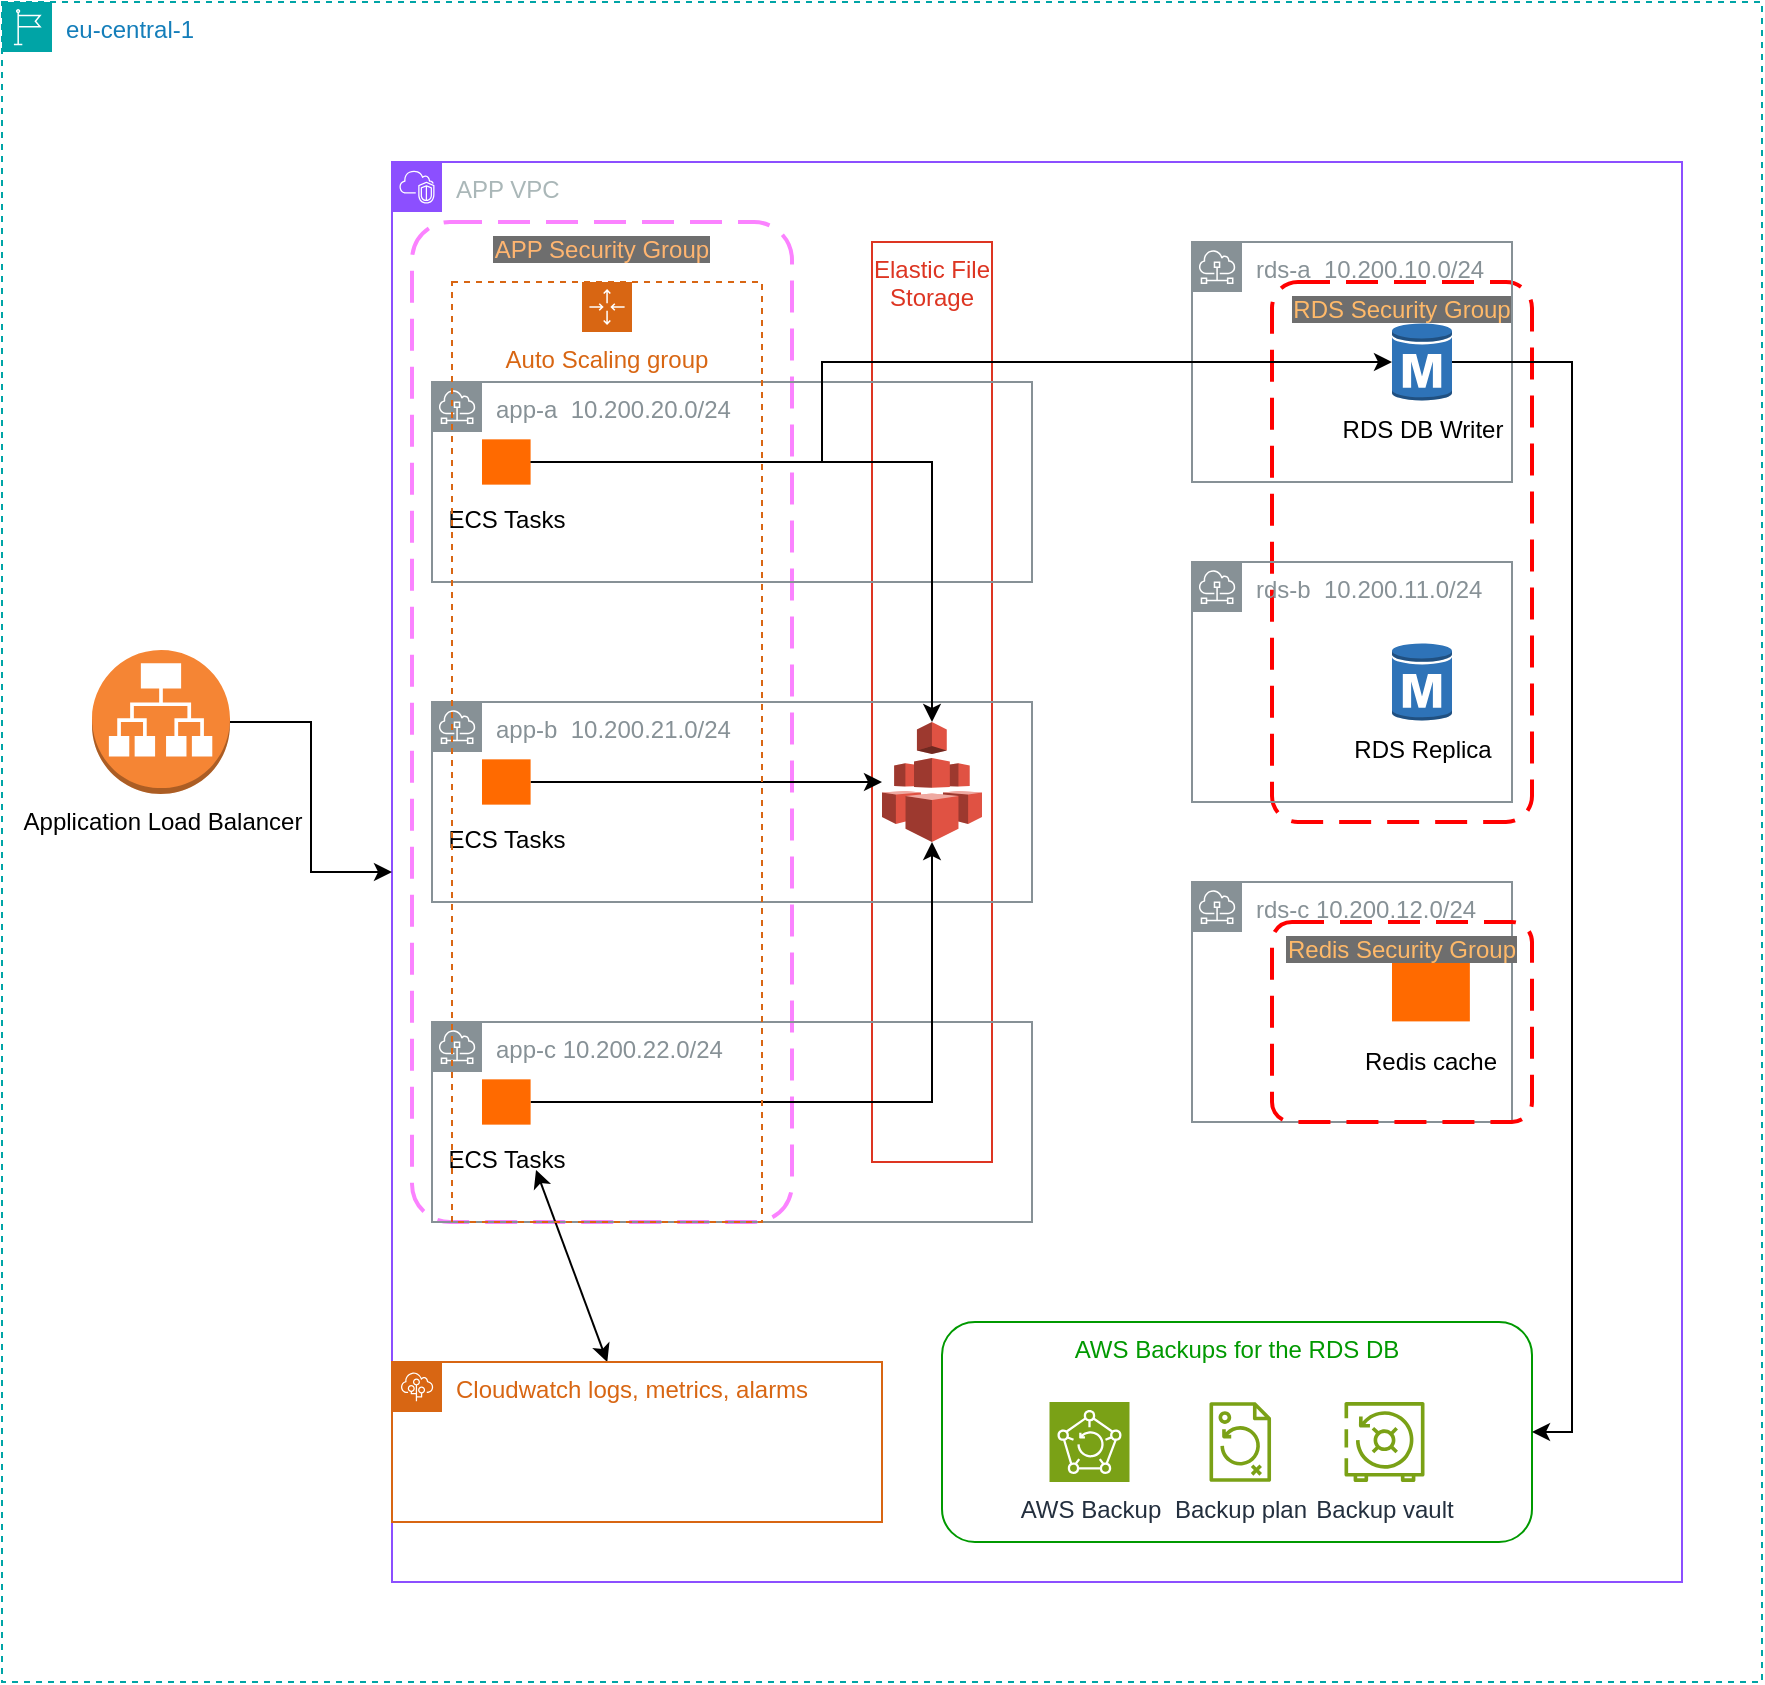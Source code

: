 <mxfile version="25.0.2">
  <diagram name="Page-1" id="fLFD-geei8xFGMf8-HyF">
    <mxGraphModel dx="1803" dy="1056" grid="1" gridSize="10" guides="1" tooltips="1" connect="1" arrows="1" fold="1" page="1" pageScale="1" pageWidth="850" pageHeight="1100" math="0" shadow="0">
      <root>
        <mxCell id="0" />
        <mxCell id="1" parent="0" />
        <mxCell id="4HJ_1CUAeN2-ULVP7Vei-25" value="APP Security Group" style="rounded=1;arcSize=10;dashed=1;strokeColor=#FB82FF;fillColor=none;gradientColor=none;dashPattern=8 4;strokeWidth=2;verticalAlign=top;fontColor=#FFB570;labelBackgroundColor=#6E6E6E;" parent="1" vertex="1">
          <mxGeometry x="245" y="150" width="190" height="500" as="geometry" />
        </mxCell>
        <mxCell id="4HJ_1CUAeN2-ULVP7Vei-1" value="eu-central-1" style="points=[[0,0],[0.25,0],[0.5,0],[0.75,0],[1,0],[1,0.25],[1,0.5],[1,0.75],[1,1],[0.75,1],[0.5,1],[0.25,1],[0,1],[0,0.75],[0,0.5],[0,0.25]];outlineConnect=0;gradientColor=none;html=1;whiteSpace=wrap;fontSize=12;fontStyle=0;container=0;pointerEvents=0;collapsible=0;recursiveResize=0;shape=mxgraph.aws4.group;grIcon=mxgraph.aws4.group_region;strokeColor=#00A4A6;fillColor=none;verticalAlign=top;align=left;spacingLeft=30;fontColor=#147EBA;dashed=1;" parent="1" vertex="1">
          <mxGeometry x="40" y="40" width="880" height="840" as="geometry" />
        </mxCell>
        <mxCell id="baAT_ktDrLNEHmpY2uOX-5" value="" style="endArrow=classic;startArrow=classic;html=1;rounded=0;" edge="1" parent="1" source="baAT_ktDrLNEHmpY2uOX-4">
          <mxGeometry width="50" height="50" relative="1" as="geometry">
            <mxPoint x="640" y="630" as="sourcePoint" />
            <mxPoint x="307" y="624" as="targetPoint" />
          </mxGeometry>
        </mxCell>
        <mxCell id="4HJ_1CUAeN2-ULVP7Vei-2" value="APP VPC" style="points=[[0,0],[0.25,0],[0.5,0],[0.75,0],[1,0],[1,0.25],[1,0.5],[1,0.75],[1,1],[0.75,1],[0.5,1],[0.25,1],[0,1],[0,0.75],[0,0.5],[0,0.25]];outlineConnect=0;gradientColor=none;html=1;whiteSpace=wrap;fontSize=12;fontStyle=0;container=0;pointerEvents=0;collapsible=0;recursiveResize=0;shape=mxgraph.aws4.group;grIcon=mxgraph.aws4.group_vpc2;strokeColor=#8C4FFF;fillColor=none;verticalAlign=top;align=left;spacingLeft=30;fontColor=#AAB7B8;dashed=0;" parent="1" vertex="1">
          <mxGeometry x="235" y="120" width="645" height="710" as="geometry" />
        </mxCell>
        <mxCell id="baAT_ktDrLNEHmpY2uOX-7" style="edgeStyle=orthogonalEdgeStyle;rounded=0;orthogonalLoop=1;jettySize=auto;html=1;" edge="1" parent="1" source="4HJ_1CUAeN2-ULVP7Vei-33" target="4HJ_1CUAeN2-ULVP7Vei-2">
          <mxGeometry relative="1" as="geometry" />
        </mxCell>
        <mxCell id="4HJ_1CUAeN2-ULVP7Vei-33" value="Application Load Balancer" style="outlineConnect=0;dashed=0;verticalLabelPosition=bottom;verticalAlign=top;align=center;html=1;shape=mxgraph.aws3.application_load_balancer;fillColor=#F58534;gradientColor=none;" parent="1" vertex="1">
          <mxGeometry x="85" y="364" width="69" height="72" as="geometry" />
        </mxCell>
        <mxCell id="baAT_ktDrLNEHmpY2uOX-4" value="Cloudwatch logs, metrics, alarms&lt;div&gt;&lt;br&gt;&lt;/div&gt;" style="points=[[0,0],[0.25,0],[0.5,0],[0.75,0],[1,0],[1,0.25],[1,0.5],[1,0.75],[1,1],[0.75,1],[0.5,1],[0.25,1],[0,1],[0,0.75],[0,0.5],[0,0.25]];outlineConnect=0;gradientColor=none;html=1;whiteSpace=wrap;fontSize=12;fontStyle=0;container=1;pointerEvents=0;collapsible=0;recursiveResize=0;shape=mxgraph.aws4.group;grIcon=mxgraph.aws4.group_elastic_beanstalk;strokeColor=#D86613;fillColor=none;verticalAlign=top;align=left;spacingLeft=30;fontColor=#D86613;dashed=0;" vertex="1" parent="1">
          <mxGeometry x="235" y="720" width="245" height="80" as="geometry" />
        </mxCell>
        <mxCell id="baAT_ktDrLNEHmpY2uOX-6" style="edgeStyle=orthogonalEdgeStyle;rounded=0;orthogonalLoop=1;jettySize=auto;html=1;exitX=0.5;exitY=1;exitDx=0;exitDy=0;" edge="1" parent="1" source="baAT_ktDrLNEHmpY2uOX-4" target="baAT_ktDrLNEHmpY2uOX-4">
          <mxGeometry relative="1" as="geometry" />
        </mxCell>
        <mxCell id="4HJ_1CUAeN2-ULVP7Vei-18" value="Elastic File Storage" style="fillColor=none;strokeColor=#DD3522;verticalAlign=top;fontStyle=0;fontColor=#DD3522;whiteSpace=wrap;html=1;" parent="1" vertex="1">
          <mxGeometry x="475" y="160" width="60" height="460" as="geometry" />
        </mxCell>
        <mxCell id="4HJ_1CUAeN2-ULVP7Vei-9" value="app-a&amp;nbsp;&amp;nbsp;10.200.20.0/24" style="sketch=0;outlineConnect=0;gradientColor=none;html=1;whiteSpace=wrap;fontSize=12;fontStyle=0;shape=mxgraph.aws4.group;grIcon=mxgraph.aws4.group_subnet;strokeColor=#879196;fillColor=none;verticalAlign=top;align=left;spacingLeft=30;fontColor=#879196;dashed=0;" parent="1" vertex="1">
          <mxGeometry x="255" y="230" width="300" height="100" as="geometry" />
        </mxCell>
        <mxCell id="4HJ_1CUAeN2-ULVP7Vei-8" value="app-b&amp;nbsp;&amp;nbsp;10.200.21.0/24" style="sketch=0;outlineConnect=0;gradientColor=none;html=1;whiteSpace=wrap;fontSize=12;fontStyle=0;shape=mxgraph.aws4.group;grIcon=mxgraph.aws4.group_subnet;strokeColor=#879196;fillColor=none;verticalAlign=top;align=left;spacingLeft=30;fontColor=#879196;dashed=0;" parent="1" vertex="1">
          <mxGeometry x="255" y="390" width="300" height="100" as="geometry" />
        </mxCell>
        <mxCell id="4HJ_1CUAeN2-ULVP7Vei-7" value="app-c&amp;nbsp;10.200.22.0/24" style="sketch=0;outlineConnect=0;gradientColor=none;html=1;whiteSpace=wrap;fontSize=12;fontStyle=0;shape=mxgraph.aws4.group;grIcon=mxgraph.aws4.group_subnet;strokeColor=#879196;fillColor=none;verticalAlign=top;align=left;spacingLeft=30;fontColor=#879196;dashed=0;" parent="1" vertex="1">
          <mxGeometry x="255" y="550" width="300" height="100" as="geometry" />
        </mxCell>
        <mxCell id="4HJ_1CUAeN2-ULVP7Vei-17" value="" style="outlineConnect=0;dashed=0;verticalLabelPosition=bottom;verticalAlign=top;align=center;html=1;shape=mxgraph.aws3.efs;fillColor=#E05243;gradientColor=none;" parent="1" vertex="1">
          <mxGeometry x="480" y="400" width="50" height="60" as="geometry" />
        </mxCell>
        <mxCell id="4HJ_1CUAeN2-ULVP7Vei-23" style="edgeStyle=orthogonalEdgeStyle;rounded=0;orthogonalLoop=1;jettySize=auto;html=1;" parent="1" source="4HJ_1CUAeN2-ULVP7Vei-19" target="4HJ_1CUAeN2-ULVP7Vei-17" edge="1">
          <mxGeometry relative="1" as="geometry" />
        </mxCell>
        <mxCell id="4HJ_1CUAeN2-ULVP7Vei-19" value="&lt;div&gt;&lt;br&gt;&lt;/div&gt;&lt;div&gt;&lt;br&gt;&lt;/div&gt;&lt;div&gt;&lt;br&gt;&lt;/div&gt;&lt;div&gt;&lt;br&gt;&lt;/div&gt;&lt;div&gt;ECS Tasks&lt;/div&gt;" style="points=[];aspect=fixed;html=1;align=center;shadow=0;dashed=0;fillColor=#FF6A00;strokeColor=none;shape=mxgraph.alibaba_cloud.ecs_elastic_compute_service;" parent="1" vertex="1">
          <mxGeometry x="280" y="258.67" width="24.3" height="22.65" as="geometry" />
        </mxCell>
        <mxCell id="4HJ_1CUAeN2-ULVP7Vei-22" style="edgeStyle=orthogonalEdgeStyle;rounded=0;orthogonalLoop=1;jettySize=auto;html=1;" parent="1" source="4HJ_1CUAeN2-ULVP7Vei-20" target="4HJ_1CUAeN2-ULVP7Vei-17" edge="1">
          <mxGeometry relative="1" as="geometry" />
        </mxCell>
        <mxCell id="4HJ_1CUAeN2-ULVP7Vei-20" value="&lt;div&gt;&lt;br&gt;&lt;/div&gt;&lt;div&gt;&lt;br&gt;&lt;/div&gt;&lt;div&gt;&lt;br&gt;&lt;/div&gt;&lt;div&gt;&lt;br&gt;&lt;/div&gt;&lt;div&gt;ECS Tasks&lt;/div&gt;" style="points=[];aspect=fixed;html=1;align=center;shadow=0;dashed=0;fillColor=#FF6A00;strokeColor=none;shape=mxgraph.alibaba_cloud.ecs_elastic_compute_service;" parent="1" vertex="1">
          <mxGeometry x="280" y="418.67" width="24.3" height="22.65" as="geometry" />
        </mxCell>
        <mxCell id="4HJ_1CUAeN2-ULVP7Vei-24" style="edgeStyle=orthogonalEdgeStyle;rounded=0;orthogonalLoop=1;jettySize=auto;html=1;" parent="1" source="4HJ_1CUAeN2-ULVP7Vei-21" target="4HJ_1CUAeN2-ULVP7Vei-17" edge="1">
          <mxGeometry relative="1" as="geometry" />
        </mxCell>
        <mxCell id="4HJ_1CUAeN2-ULVP7Vei-21" value="&lt;div&gt;&lt;br&gt;&lt;/div&gt;&lt;div&gt;&lt;br&gt;&lt;/div&gt;&lt;div&gt;&lt;br&gt;&lt;/div&gt;&lt;div&gt;&lt;br&gt;&lt;/div&gt;&lt;div&gt;ECS Tasks&lt;/div&gt;" style="points=[];aspect=fixed;html=1;align=center;shadow=0;dashed=0;fillColor=#FF6A00;strokeColor=none;shape=mxgraph.alibaba_cloud.ecs_elastic_compute_service;" parent="1" vertex="1">
          <mxGeometry x="280" y="578.67" width="24.3" height="22.65" as="geometry" />
        </mxCell>
        <mxCell id="4HJ_1CUAeN2-ULVP7Vei-36" value="Auto Scaling group" style="points=[[0,0],[0.25,0],[0.5,0],[0.75,0],[1,0],[1,0.25],[1,0.5],[1,0.75],[1,1],[0.75,1],[0.5,1],[0.25,1],[0,1],[0,0.75],[0,0.5],[0,0.25]];outlineConnect=0;gradientColor=none;html=1;whiteSpace=wrap;fontSize=12;fontStyle=0;container=1;pointerEvents=0;collapsible=0;recursiveResize=0;shape=mxgraph.aws4.groupCenter;grIcon=mxgraph.aws4.group_auto_scaling_group;grStroke=1;strokeColor=#D86613;fillColor=none;verticalAlign=top;align=center;fontColor=#D86613;dashed=1;spacingTop=25;" parent="1" vertex="1">
          <mxGeometry x="265" y="180" width="155" height="470" as="geometry" />
        </mxCell>
        <mxCell id="baAT_ktDrLNEHmpY2uOX-11" value="AWS Backups for the RDS DB" style="rounded=1;whiteSpace=wrap;html=1;verticalAlign=top;fontColor=#009900;strokeColor=#009900;" vertex="1" parent="1">
          <mxGeometry x="510" y="700" width="295" height="110" as="geometry" />
        </mxCell>
        <mxCell id="baAT_ktDrLNEHmpY2uOX-8" value="AWS Backup" style="sketch=0;points=[[0,0,0],[0.25,0,0],[0.5,0,0],[0.75,0,0],[1,0,0],[0,1,0],[0.25,1,0],[0.5,1,0],[0.75,1,0],[1,1,0],[0,0.25,0],[0,0.5,0],[0,0.75,0],[1,0.25,0],[1,0.5,0],[1,0.75,0]];outlineConnect=0;fontColor=#232F3E;fillColor=#7AA116;strokeColor=#ffffff;dashed=0;verticalLabelPosition=bottom;verticalAlign=top;align=center;html=1;fontSize=12;fontStyle=0;aspect=fixed;shape=mxgraph.aws4.resourceIcon;resIcon=mxgraph.aws4.backup;" vertex="1" parent="1">
          <mxGeometry x="563.75" y="740" width="40" height="40" as="geometry" />
        </mxCell>
        <mxCell id="baAT_ktDrLNEHmpY2uOX-9" value="Backup plan" style="sketch=0;outlineConnect=0;fontColor=#232F3E;gradientColor=none;fillColor=#7AA116;strokeColor=none;dashed=0;verticalLabelPosition=bottom;verticalAlign=top;align=center;html=1;fontSize=12;fontStyle=0;aspect=fixed;pointerEvents=1;shape=mxgraph.aws4.backup_plan;" vertex="1" parent="1">
          <mxGeometry x="643.75" y="740" width="30.77" height="40" as="geometry" />
        </mxCell>
        <mxCell id="baAT_ktDrLNEHmpY2uOX-10" value="Backup vault" style="sketch=0;outlineConnect=0;fontColor=#232F3E;gradientColor=none;fillColor=#7AA116;strokeColor=none;dashed=0;verticalLabelPosition=bottom;verticalAlign=top;align=center;html=1;fontSize=12;fontStyle=0;aspect=fixed;pointerEvents=1;shape=mxgraph.aws4.backup_vault;" vertex="1" parent="1">
          <mxGeometry x="711.25" y="740" width="40" height="40" as="geometry" />
        </mxCell>
        <mxCell id="4HJ_1CUAeN2-ULVP7Vei-27" value="RDS Security Group" style="rounded=1;arcSize=10;dashed=1;strokeColor=#ff0000;fillColor=none;gradientColor=none;dashPattern=8 4;strokeWidth=2;verticalAlign=top;fontColor=#FFB969;labelBackgroundColor=#6E6E6E;" parent="1" vertex="1">
          <mxGeometry x="675" y="180" width="130" height="270" as="geometry" />
        </mxCell>
        <mxCell id="4HJ_1CUAeN2-ULVP7Vei-12" value="rds-a&amp;nbsp;&amp;nbsp;10.200.10.0/24" style="sketch=0;outlineConnect=0;gradientColor=none;html=1;whiteSpace=wrap;fontSize=12;fontStyle=0;shape=mxgraph.aws4.group;grIcon=mxgraph.aws4.group_subnet;strokeColor=#879196;fillColor=none;verticalAlign=top;align=left;spacingLeft=30;fontColor=#879196;dashed=0;" parent="1" vertex="1">
          <mxGeometry x="635" y="160" width="160" height="120" as="geometry" />
        </mxCell>
        <mxCell id="4HJ_1CUAeN2-ULVP7Vei-13" value="rds-b&amp;nbsp;&amp;nbsp;10.200.11.0/24" style="sketch=0;outlineConnect=0;gradientColor=none;html=1;whiteSpace=wrap;fontSize=12;fontStyle=0;shape=mxgraph.aws4.group;grIcon=mxgraph.aws4.group_subnet;strokeColor=#879196;fillColor=none;verticalAlign=top;align=left;spacingLeft=30;fontColor=#879196;dashed=0;" parent="1" vertex="1">
          <mxGeometry x="635" y="320" width="160" height="120" as="geometry" />
        </mxCell>
        <mxCell id="4HJ_1CUAeN2-ULVP7Vei-14" value="rds-c&amp;nbsp;10.200.12.0/24" style="sketch=0;outlineConnect=0;gradientColor=none;html=1;whiteSpace=wrap;fontSize=12;fontStyle=0;shape=mxgraph.aws4.group;grIcon=mxgraph.aws4.group_subnet;strokeColor=#879196;fillColor=none;verticalAlign=top;align=left;spacingLeft=30;fontColor=#879196;dashed=0;" parent="1" vertex="1">
          <mxGeometry x="635" y="480" width="160" height="120" as="geometry" />
        </mxCell>
        <mxCell id="baAT_ktDrLNEHmpY2uOX-16" style="edgeStyle=orthogonalEdgeStyle;rounded=0;orthogonalLoop=1;jettySize=auto;html=1;entryX=1;entryY=0.5;entryDx=0;entryDy=0;" edge="1" parent="1" source="4HJ_1CUAeN2-ULVP7Vei-15" target="baAT_ktDrLNEHmpY2uOX-11">
          <mxGeometry relative="1" as="geometry">
            <Array as="points">
              <mxPoint x="825" y="220" />
              <mxPoint x="825" y="755" />
            </Array>
          </mxGeometry>
        </mxCell>
        <mxCell id="4HJ_1CUAeN2-ULVP7Vei-15" value="RDS DB Writer" style="outlineConnect=0;dashed=0;verticalLabelPosition=bottom;verticalAlign=top;align=center;html=1;shape=mxgraph.aws3.rds_db_instance;fillColor=#2E73B8;gradientColor=none;" parent="1" vertex="1">
          <mxGeometry x="735" y="200" width="30" height="40" as="geometry" />
        </mxCell>
        <mxCell id="4HJ_1CUAeN2-ULVP7Vei-16" value="RDS Replica" style="outlineConnect=0;dashed=0;verticalLabelPosition=bottom;verticalAlign=top;align=center;html=1;shape=mxgraph.aws3.rds_db_instance;fillColor=#2E73B8;gradientColor=none;" parent="1" vertex="1">
          <mxGeometry x="735" y="360" width="30" height="40" as="geometry" />
        </mxCell>
        <mxCell id="baAT_ktDrLNEHmpY2uOX-1" value="&lt;div&gt;&lt;br&gt;&lt;/div&gt;&lt;div&gt;&lt;br&gt;&lt;/div&gt;&lt;div&gt;&lt;br&gt;&lt;/div&gt;&lt;div&gt;&lt;br&gt;&lt;/div&gt;&lt;div&gt;&lt;br&gt;&lt;/div&gt;&lt;div&gt;Redis cache&lt;/div&gt;" style="points=[];aspect=fixed;html=1;align=center;shadow=0;dashed=0;fillColor=#FF6A00;strokeColor=none;shape=mxgraph.alibaba_cloud.redis_kvstore;" vertex="1" parent="1">
          <mxGeometry x="735" y="519" width="38.93" height="30.7" as="geometry" />
        </mxCell>
        <mxCell id="baAT_ktDrLNEHmpY2uOX-2" value="Redis Security Group" style="rounded=1;arcSize=10;dashed=1;strokeColor=#ff0000;fillColor=none;gradientColor=none;dashPattern=8 4;strokeWidth=2;verticalAlign=top;fontColor=#FFB969;labelBackgroundColor=#6E6E6E;" vertex="1" parent="1">
          <mxGeometry x="675" y="500" width="130" height="100" as="geometry" />
        </mxCell>
        <mxCell id="baAT_ktDrLNEHmpY2uOX-17" style="edgeStyle=orthogonalEdgeStyle;rounded=0;orthogonalLoop=1;jettySize=auto;html=1;entryX=0;entryY=0.5;entryDx=0;entryDy=0;entryPerimeter=0;" edge="1" parent="1" source="4HJ_1CUAeN2-ULVP7Vei-19" target="4HJ_1CUAeN2-ULVP7Vei-15">
          <mxGeometry relative="1" as="geometry">
            <Array as="points">
              <mxPoint x="450" y="270" />
              <mxPoint x="450" y="220" />
            </Array>
          </mxGeometry>
        </mxCell>
      </root>
    </mxGraphModel>
  </diagram>
</mxfile>
